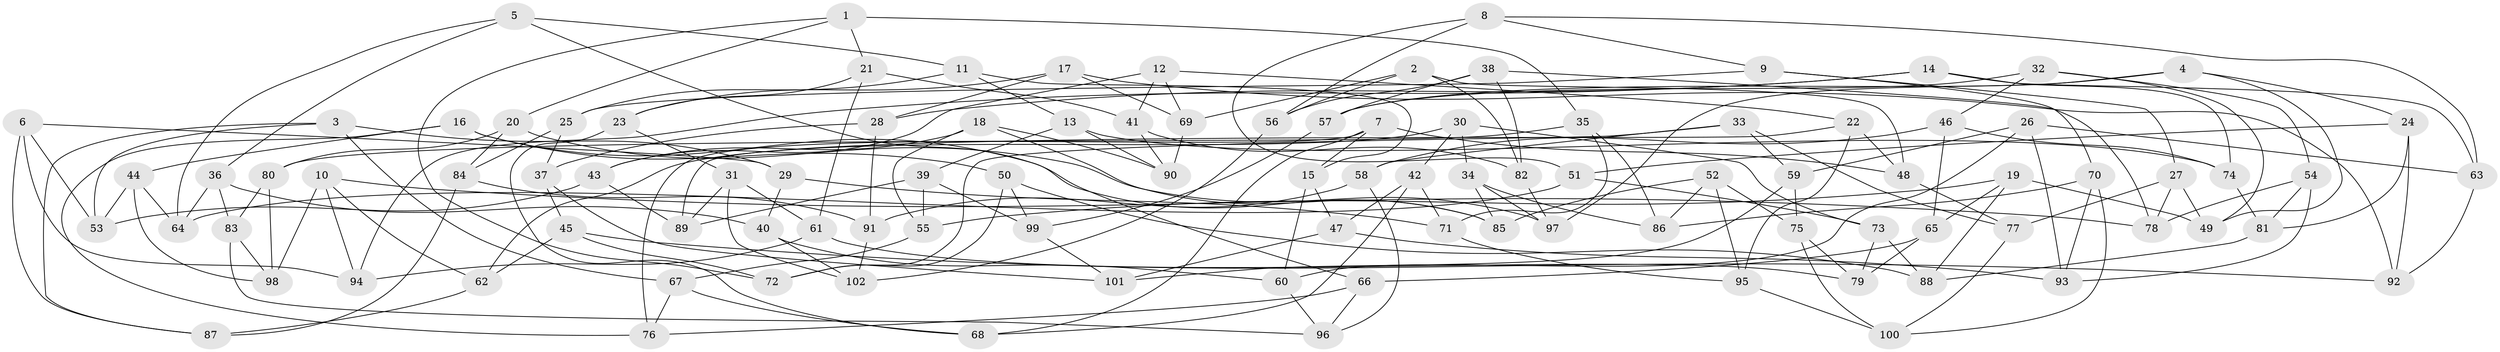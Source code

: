 // Generated by graph-tools (version 1.1) at 2025/37/03/09/25 02:37:58]
// undirected, 102 vertices, 204 edges
graph export_dot {
graph [start="1"]
  node [color=gray90,style=filled];
  1;
  2;
  3;
  4;
  5;
  6;
  7;
  8;
  9;
  10;
  11;
  12;
  13;
  14;
  15;
  16;
  17;
  18;
  19;
  20;
  21;
  22;
  23;
  24;
  25;
  26;
  27;
  28;
  29;
  30;
  31;
  32;
  33;
  34;
  35;
  36;
  37;
  38;
  39;
  40;
  41;
  42;
  43;
  44;
  45;
  46;
  47;
  48;
  49;
  50;
  51;
  52;
  53;
  54;
  55;
  56;
  57;
  58;
  59;
  60;
  61;
  62;
  63;
  64;
  65;
  66;
  67;
  68;
  69;
  70;
  71;
  72;
  73;
  74;
  75;
  76;
  77;
  78;
  79;
  80;
  81;
  82;
  83;
  84;
  85;
  86;
  87;
  88;
  89;
  90;
  91;
  92;
  93;
  94;
  95;
  96;
  97;
  98;
  99;
  100;
  101;
  102;
  1 -- 20;
  1 -- 35;
  1 -- 72;
  1 -- 21;
  2 -- 48;
  2 -- 69;
  2 -- 82;
  2 -- 56;
  3 -- 67;
  3 -- 53;
  3 -- 87;
  3 -- 29;
  4 -- 49;
  4 -- 57;
  4 -- 24;
  4 -- 97;
  5 -- 64;
  5 -- 11;
  5 -- 66;
  5 -- 36;
  6 -- 53;
  6 -- 87;
  6 -- 94;
  6 -- 29;
  7 -- 15;
  7 -- 68;
  7 -- 48;
  7 -- 76;
  8 -- 51;
  8 -- 56;
  8 -- 63;
  8 -- 9;
  9 -- 70;
  9 -- 25;
  9 -- 27;
  10 -- 94;
  10 -- 78;
  10 -- 98;
  10 -- 62;
  11 -- 13;
  11 -- 25;
  11 -- 15;
  12 -- 43;
  12 -- 69;
  12 -- 22;
  12 -- 41;
  13 -- 90;
  13 -- 39;
  13 -- 74;
  14 -- 94;
  14 -- 74;
  14 -- 28;
  14 -- 63;
  15 -- 60;
  15 -- 47;
  16 -- 85;
  16 -- 44;
  16 -- 76;
  16 -- 50;
  17 -- 69;
  17 -- 23;
  17 -- 92;
  17 -- 28;
  18 -- 90;
  18 -- 85;
  18 -- 43;
  18 -- 55;
  19 -- 49;
  19 -- 55;
  19 -- 65;
  19 -- 88;
  20 -- 84;
  20 -- 97;
  20 -- 80;
  21 -- 23;
  21 -- 61;
  21 -- 41;
  22 -- 95;
  22 -- 48;
  22 -- 89;
  23 -- 31;
  23 -- 68;
  24 -- 92;
  24 -- 51;
  24 -- 81;
  25 -- 84;
  25 -- 37;
  26 -- 60;
  26 -- 63;
  26 -- 59;
  26 -- 93;
  27 -- 78;
  27 -- 49;
  27 -- 77;
  28 -- 37;
  28 -- 91;
  29 -- 71;
  29 -- 40;
  30 -- 62;
  30 -- 73;
  30 -- 34;
  30 -- 42;
  31 -- 61;
  31 -- 102;
  31 -- 89;
  32 -- 46;
  32 -- 54;
  32 -- 57;
  32 -- 49;
  33 -- 59;
  33 -- 77;
  33 -- 58;
  33 -- 72;
  34 -- 85;
  34 -- 86;
  34 -- 97;
  35 -- 86;
  35 -- 80;
  35 -- 71;
  36 -- 40;
  36 -- 64;
  36 -- 83;
  37 -- 101;
  37 -- 45;
  38 -- 57;
  38 -- 78;
  38 -- 56;
  38 -- 82;
  39 -- 89;
  39 -- 55;
  39 -- 99;
  40 -- 60;
  40 -- 102;
  41 -- 90;
  41 -- 82;
  42 -- 47;
  42 -- 68;
  42 -- 71;
  43 -- 89;
  43 -- 53;
  44 -- 98;
  44 -- 64;
  44 -- 53;
  45 -- 62;
  45 -- 72;
  45 -- 92;
  46 -- 74;
  46 -- 65;
  46 -- 58;
  47 -- 93;
  47 -- 101;
  48 -- 77;
  50 -- 72;
  50 -- 99;
  50 -- 88;
  51 -- 73;
  51 -- 64;
  52 -- 95;
  52 -- 86;
  52 -- 75;
  52 -- 85;
  54 -- 81;
  54 -- 93;
  54 -- 78;
  55 -- 67;
  56 -- 102;
  57 -- 99;
  58 -- 91;
  58 -- 96;
  59 -- 101;
  59 -- 75;
  60 -- 96;
  61 -- 94;
  61 -- 79;
  62 -- 87;
  63 -- 92;
  65 -- 66;
  65 -- 79;
  66 -- 96;
  66 -- 76;
  67 -- 68;
  67 -- 76;
  69 -- 90;
  70 -- 86;
  70 -- 100;
  70 -- 93;
  71 -- 95;
  73 -- 88;
  73 -- 79;
  74 -- 81;
  75 -- 79;
  75 -- 100;
  77 -- 100;
  80 -- 98;
  80 -- 83;
  81 -- 88;
  82 -- 97;
  83 -- 96;
  83 -- 98;
  84 -- 91;
  84 -- 87;
  91 -- 102;
  95 -- 100;
  99 -- 101;
}
